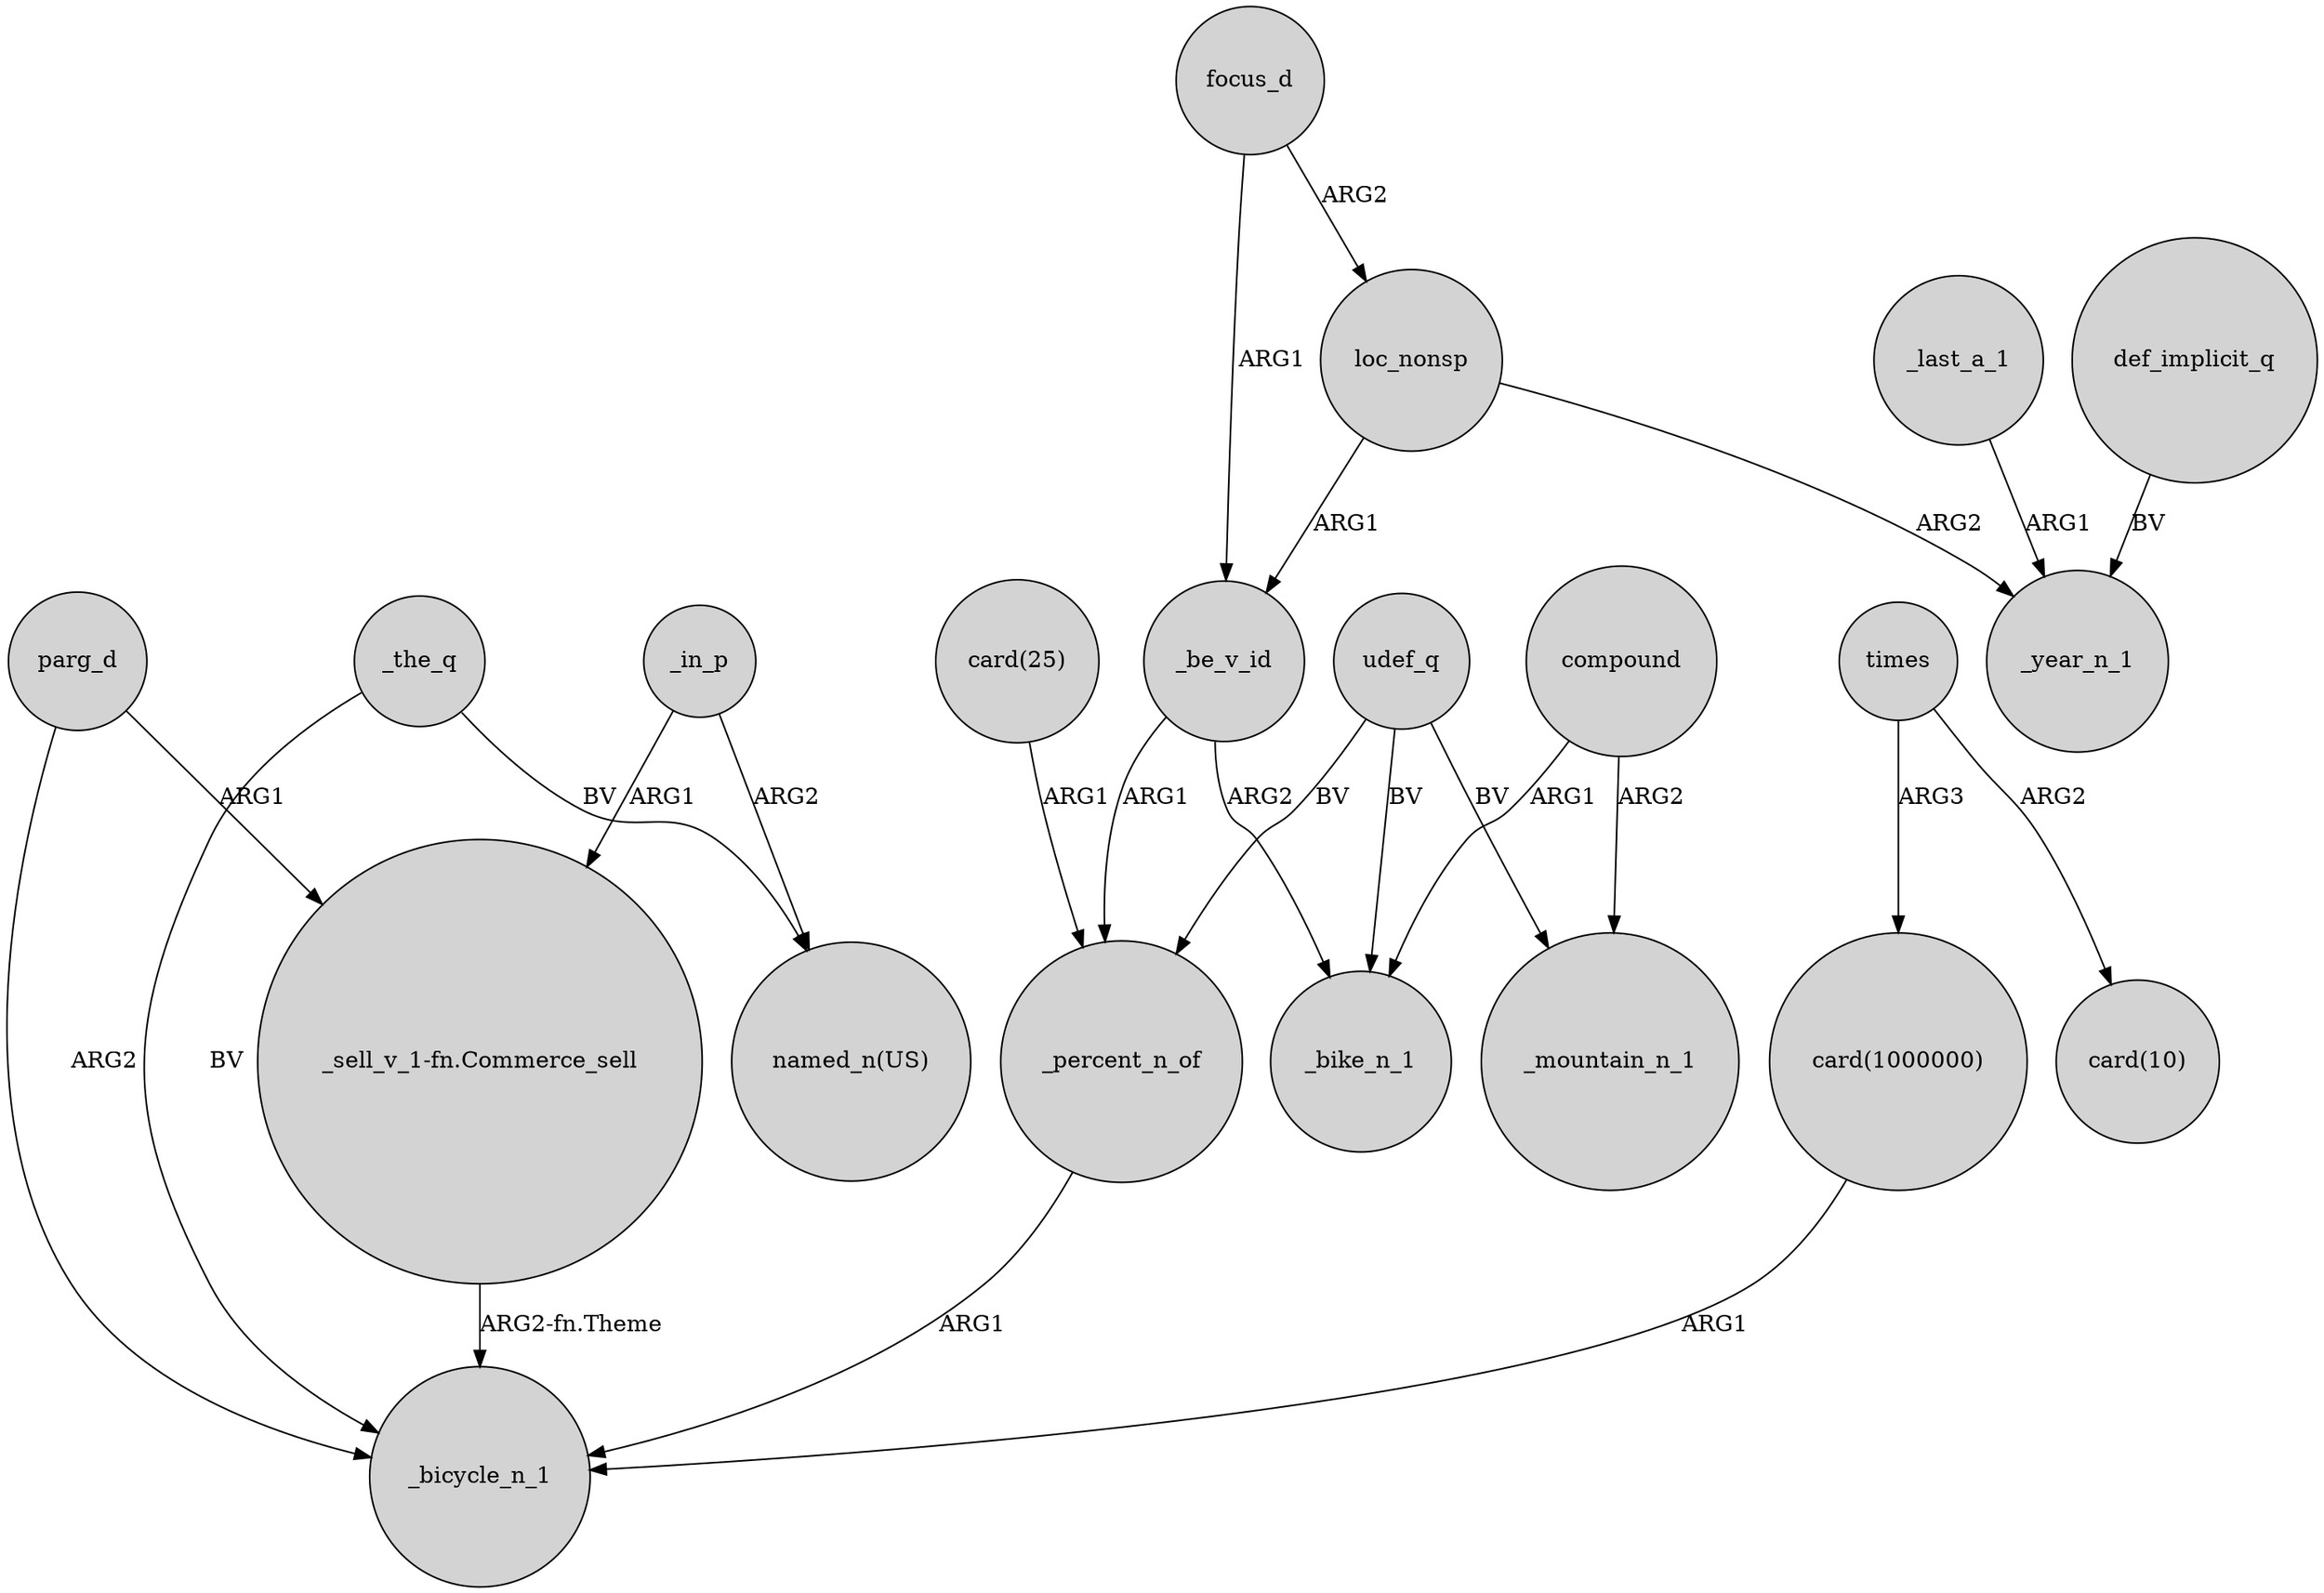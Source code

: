 digraph {
	node [shape=circle style=filled]
	parg_d -> _bicycle_n_1 [label=ARG2]
	focus_d -> loc_nonsp [label=ARG2]
	compound -> _mountain_n_1 [label=ARG2]
	def_implicit_q -> _year_n_1 [label=BV]
	_the_q -> _bicycle_n_1 [label=BV]
	"card(25)" -> _percent_n_of [label=ARG1]
	parg_d -> "_sell_v_1-fn.Commerce_sell" [label=ARG1]
	_be_v_id -> _percent_n_of [label=ARG1]
	udef_q -> _bike_n_1 [label=BV]
	_in_p -> "named_n(US)" [label=ARG2]
	_the_q -> "named_n(US)" [label=BV]
	_be_v_id -> _bike_n_1 [label=ARG2]
	focus_d -> _be_v_id [label=ARG1]
	"card(1000000)" -> _bicycle_n_1 [label=ARG1]
	_percent_n_of -> _bicycle_n_1 [label=ARG1]
	times -> "card(1000000)" [label=ARG3]
	"_sell_v_1-fn.Commerce_sell" -> _bicycle_n_1 [label="ARG2-fn.Theme"]
	_in_p -> "_sell_v_1-fn.Commerce_sell" [label=ARG1]
	times -> "card(10)" [label=ARG2]
	loc_nonsp -> _year_n_1 [label=ARG2]
	_last_a_1 -> _year_n_1 [label=ARG1]
	loc_nonsp -> _be_v_id [label=ARG1]
	udef_q -> _mountain_n_1 [label=BV]
	udef_q -> _percent_n_of [label=BV]
	compound -> _bike_n_1 [label=ARG1]
}
